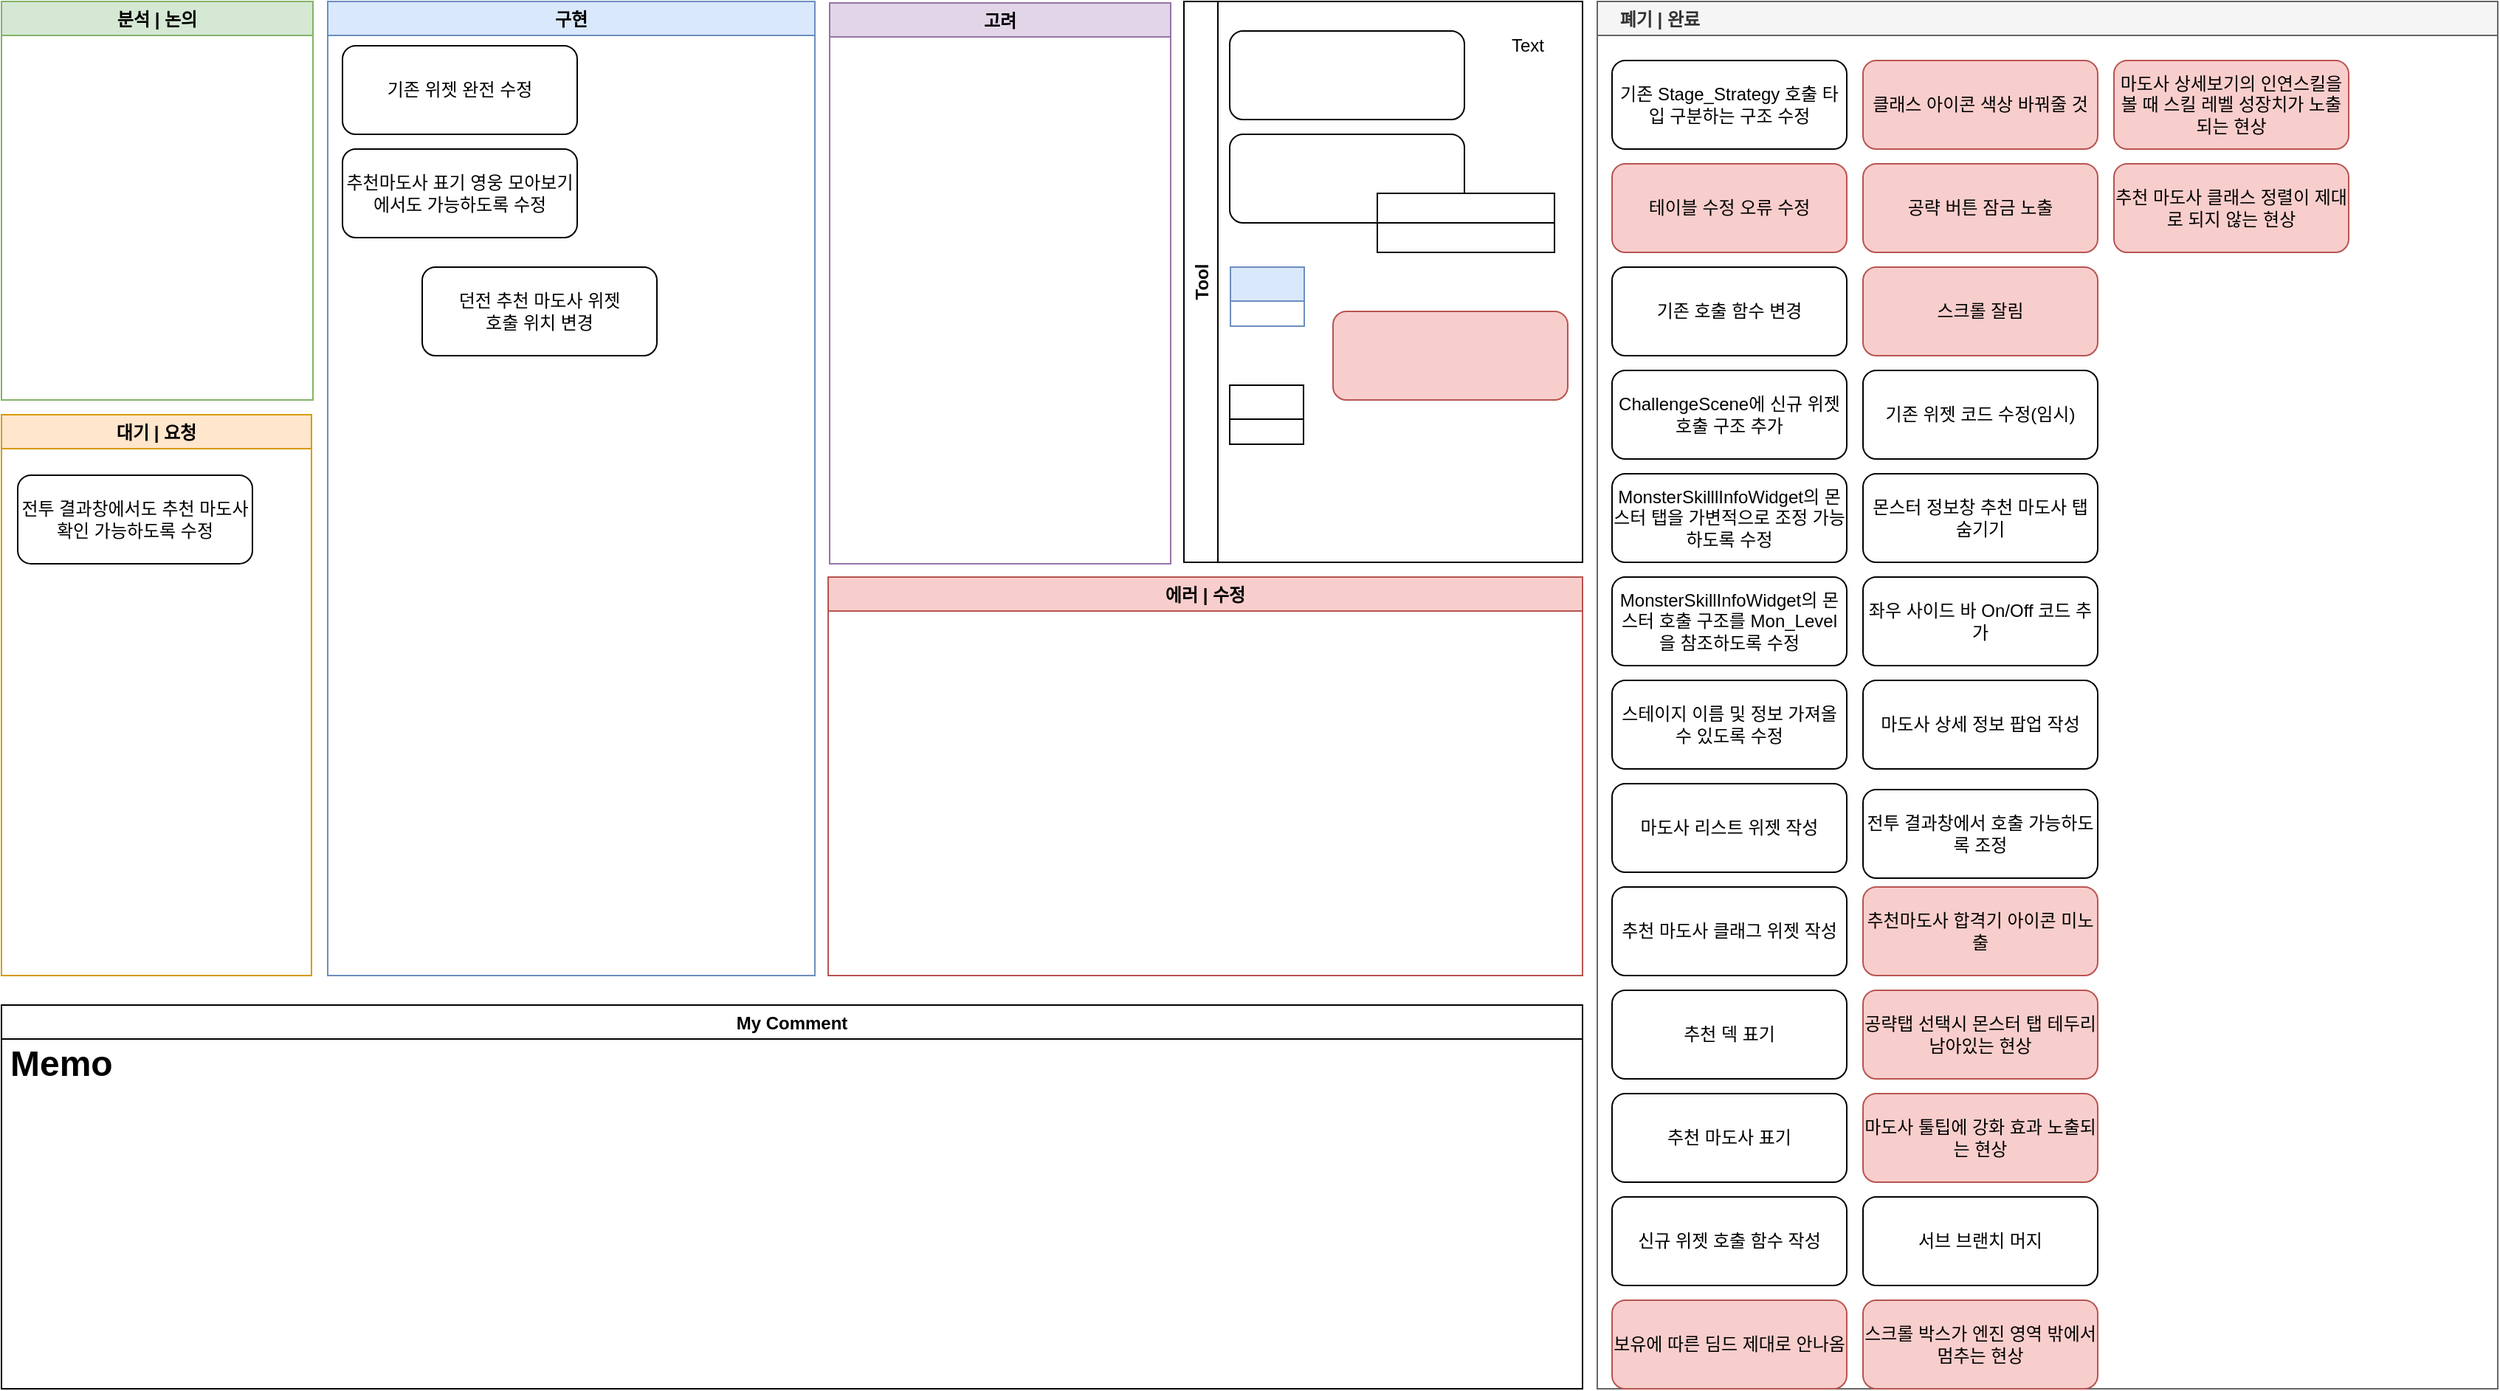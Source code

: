 <mxfile version="21.6.6" type="github">
  <diagram id="sQ8EXhfYu_Z4RW1TYD9f" name="Page-1">
    <mxGraphModel dx="1434" dy="758" grid="1" gridSize="10" guides="1" tooltips="1" connect="0" arrows="1" fold="1" page="1" pageScale="1" pageWidth="827" pageHeight="1169" math="0" shadow="0">
      <root>
        <mxCell id="0" />
        <mxCell id="1" parent="0" />
        <mxCell id="wOnGFkAYj0Utu0_wV-MN-16" value="구현" style="swimlane;fillColor=#dae8fc;strokeColor=#6c8ebf;" parent="1" vertex="1">
          <mxGeometry x="270" y="50" width="330" height="660" as="geometry" />
        </mxCell>
        <mxCell id="9A0mLHsorhuxDrabdEOj-9" value="에러 | 수정" style="swimlane;fillColor=#f8cecc;strokeColor=#b85450;startSize=23;" parent="wOnGFkAYj0Utu0_wV-MN-16" vertex="1">
          <mxGeometry x="339" y="390" width="511" height="270" as="geometry">
            <mxRectangle x="620" y="440" width="90" height="23" as="alternateBounds" />
          </mxGeometry>
        </mxCell>
        <mxCell id="wOnGFkAYj0Utu0_wV-MN-18" value="고려" style="swimlane;fillColor=#e1d5e7;strokeColor=#9673a6;" parent="wOnGFkAYj0Utu0_wV-MN-16" vertex="1">
          <mxGeometry x="340" y="1" width="231" height="380" as="geometry" />
        </mxCell>
        <mxCell id="rHGuIm1BuCQ5DgF4SuUG-16" value="기존 위젯 완전 수정" style="rounded=1;whiteSpace=wrap;html=1;" parent="wOnGFkAYj0Utu0_wV-MN-16" vertex="1">
          <mxGeometry x="10" y="30" width="159" height="60" as="geometry" />
        </mxCell>
        <mxCell id="rHGuIm1BuCQ5DgF4SuUG-22" value="추천마도사 표기 영웅 모아보기에서도 가능하도록 수정" style="rounded=1;whiteSpace=wrap;html=1;" parent="wOnGFkAYj0Utu0_wV-MN-16" vertex="1">
          <mxGeometry x="10" y="100" width="159" height="60" as="geometry" />
        </mxCell>
        <mxCell id="ZqfSHBfJASZd3rZq1coX-1" value="던전 추천 마도사 위젯&lt;br&gt;호출 위치 변경" style="rounded=1;whiteSpace=wrap;html=1;" vertex="1" parent="wOnGFkAYj0Utu0_wV-MN-16">
          <mxGeometry x="64" y="180" width="159" height="60" as="geometry" />
        </mxCell>
        <mxCell id="wOnGFkAYj0Utu0_wV-MN-17" value="분석 | 논의" style="swimlane;strokeColor=#82b366;fillColor=#D5E8D4;" parent="1" vertex="1">
          <mxGeometry x="49" y="50" width="211" height="270" as="geometry" />
        </mxCell>
        <mxCell id="MTrl5ynQiznJmTlUDSWs-4" value="대기 | 요청" style="swimlane;strokeColor=#d79b00;fillColor=#ffe6cc;" parent="1" vertex="1">
          <mxGeometry x="49" y="330" width="210" height="380" as="geometry" />
        </mxCell>
        <mxCell id="rHGuIm1BuCQ5DgF4SuUG-26" value="전투 결과창에서도 추천 마도사 확인 가능하도록 수정" style="rounded=1;whiteSpace=wrap;html=1;" parent="MTrl5ynQiznJmTlUDSWs-4" vertex="1">
          <mxGeometry x="11" y="41" width="159" height="60" as="geometry" />
        </mxCell>
        <mxCell id="hDPYIisuoytdxOGGVnbc-3" value="    폐기 | 완료" style="swimlane;strokeColor=#666666;fillColor=#f5f5f5;fontColor=#333333;align=left;" parent="1" vertex="1">
          <mxGeometry x="1130" y="50" width="610" height="940" as="geometry">
            <mxRectangle x="1130" y="50" width="90" height="23" as="alternateBounds" />
          </mxGeometry>
        </mxCell>
        <mxCell id="3UnPyx0yrbw4a88SuA1K-1" value="기존 Stage_Strategy 호출 타입 구분하는 구조 수정" style="rounded=1;whiteSpace=wrap;html=1;" parent="hDPYIisuoytdxOGGVnbc-3" vertex="1">
          <mxGeometry x="10" y="40" width="159" height="60" as="geometry" />
        </mxCell>
        <mxCell id="3UnPyx0yrbw4a88SuA1K-5" value="테이블 수정 오류 수정" style="rounded=1;whiteSpace=wrap;html=1;fillColor=#f8cecc;strokeColor=#b85450;" parent="hDPYIisuoytdxOGGVnbc-3" vertex="1">
          <mxGeometry x="10" y="110" width="159" height="60" as="geometry" />
        </mxCell>
        <mxCell id="3UnPyx0yrbw4a88SuA1K-6" value="기존 호출 함수 변경" style="rounded=1;whiteSpace=wrap;html=1;" parent="hDPYIisuoytdxOGGVnbc-3" vertex="1">
          <mxGeometry x="10" y="180" width="159" height="60" as="geometry" />
        </mxCell>
        <mxCell id="7CCVxl33b37e4v3HeEtN-1" value="ChallengeScene에 신규 위젯 호출 구조 추가" style="rounded=1;whiteSpace=wrap;html=1;" parent="hDPYIisuoytdxOGGVnbc-3" vertex="1">
          <mxGeometry x="10" y="250" width="159" height="60" as="geometry" />
        </mxCell>
        <mxCell id="3UnPyx0yrbw4a88SuA1K-9" value="MonsterSkilllInfoWidget의 몬스터 탭을 가변적으로 조정 가능하도록 수정" style="rounded=1;whiteSpace=wrap;html=1;" parent="hDPYIisuoytdxOGGVnbc-3" vertex="1">
          <mxGeometry x="10" y="320" width="159" height="60" as="geometry" />
        </mxCell>
        <mxCell id="3UnPyx0yrbw4a88SuA1K-8" value="MonsterSkillInfoWidget의 몬스터 호출 구조를 Mon_Level을 참조하도록 수정" style="rounded=1;whiteSpace=wrap;html=1;" parent="hDPYIisuoytdxOGGVnbc-3" vertex="1">
          <mxGeometry x="10" y="390" width="159" height="60" as="geometry" />
        </mxCell>
        <mxCell id="rHGuIm1BuCQ5DgF4SuUG-6" value="스테이지 이름 및 정보 가져올 수 있도록 수정" style="rounded=1;whiteSpace=wrap;html=1;" parent="hDPYIisuoytdxOGGVnbc-3" vertex="1">
          <mxGeometry x="10" y="460" width="159" height="60" as="geometry" />
        </mxCell>
        <mxCell id="rHGuIm1BuCQ5DgF4SuUG-8" value="마도사 리스트 위젯 작성" style="rounded=1;whiteSpace=wrap;html=1;" parent="hDPYIisuoytdxOGGVnbc-3" vertex="1">
          <mxGeometry x="10" y="530" width="159" height="60" as="geometry" />
        </mxCell>
        <mxCell id="rHGuIm1BuCQ5DgF4SuUG-9" value="추천 마도사 클래그 위젯 작성" style="rounded=1;whiteSpace=wrap;html=1;" parent="hDPYIisuoytdxOGGVnbc-3" vertex="1">
          <mxGeometry x="10" y="600" width="159" height="60" as="geometry" />
        </mxCell>
        <mxCell id="rHGuIm1BuCQ5DgF4SuUG-7" value="추천 덱 표기" style="rounded=1;whiteSpace=wrap;html=1;" parent="hDPYIisuoytdxOGGVnbc-3" vertex="1">
          <mxGeometry x="10" y="670" width="159" height="60" as="geometry" />
        </mxCell>
        <mxCell id="rHGuIm1BuCQ5DgF4SuUG-10" value="추천 마도사 표기" style="rounded=1;whiteSpace=wrap;html=1;" parent="hDPYIisuoytdxOGGVnbc-3" vertex="1">
          <mxGeometry x="10" y="740" width="159" height="60" as="geometry" />
        </mxCell>
        <mxCell id="3UnPyx0yrbw4a88SuA1K-7" value="신규 위젯 호출 함수 작성" style="rounded=1;whiteSpace=wrap;html=1;" parent="hDPYIisuoytdxOGGVnbc-3" vertex="1">
          <mxGeometry x="10" y="810" width="159" height="60" as="geometry" />
        </mxCell>
        <mxCell id="rHGuIm1BuCQ5DgF4SuUG-11" value="보유에 따른 딤드 제대로 안나옴" style="rounded=1;whiteSpace=wrap;html=1;fillColor=#f8cecc;strokeColor=#b85450;" parent="hDPYIisuoytdxOGGVnbc-3" vertex="1">
          <mxGeometry x="10" y="880" width="159" height="60" as="geometry" />
        </mxCell>
        <mxCell id="rHGuIm1BuCQ5DgF4SuUG-14" value="클래스 아이콘 색상 바꿔줄 것" style="rounded=1;whiteSpace=wrap;html=1;fillColor=#f8cecc;strokeColor=#b85450;" parent="hDPYIisuoytdxOGGVnbc-3" vertex="1">
          <mxGeometry x="180" y="40" width="159" height="60" as="geometry" />
        </mxCell>
        <mxCell id="rHGuIm1BuCQ5DgF4SuUG-13" value="공략 버튼 잠금 노출" style="rounded=1;whiteSpace=wrap;html=1;fillColor=#f8cecc;strokeColor=#b85450;" parent="hDPYIisuoytdxOGGVnbc-3" vertex="1">
          <mxGeometry x="180" y="110" width="159" height="60" as="geometry" />
        </mxCell>
        <mxCell id="rHGuIm1BuCQ5DgF4SuUG-12" value="스크롤 잘림" style="rounded=1;whiteSpace=wrap;html=1;fillColor=#f8cecc;strokeColor=#b85450;" parent="hDPYIisuoytdxOGGVnbc-3" vertex="1">
          <mxGeometry x="180" y="180" width="159" height="60" as="geometry" />
        </mxCell>
        <mxCell id="rHGuIm1BuCQ5DgF4SuUG-17" value="기존 위젯 코드 수정(임시)" style="rounded=1;whiteSpace=wrap;html=1;" parent="hDPYIisuoytdxOGGVnbc-3" vertex="1">
          <mxGeometry x="180" y="250" width="159" height="60" as="geometry" />
        </mxCell>
        <mxCell id="rHGuIm1BuCQ5DgF4SuUG-20" value="몬스터 정보창 추천 마도사 탭 숨기기" style="rounded=1;whiteSpace=wrap;html=1;" parent="hDPYIisuoytdxOGGVnbc-3" vertex="1">
          <mxGeometry x="180" y="320" width="159" height="60" as="geometry" />
        </mxCell>
        <mxCell id="rHGuIm1BuCQ5DgF4SuUG-21" value="좌우 사이드 바 On/Off 코드 추가" style="rounded=1;whiteSpace=wrap;html=1;" parent="hDPYIisuoytdxOGGVnbc-3" vertex="1">
          <mxGeometry x="180" y="390" width="159" height="60" as="geometry" />
        </mxCell>
        <mxCell id="rHGuIm1BuCQ5DgF4SuUG-15" value="마도사 상세 정보 팝업 작성" style="rounded=1;whiteSpace=wrap;html=1;" parent="hDPYIisuoytdxOGGVnbc-3" vertex="1">
          <mxGeometry x="180" y="460" width="159" height="60" as="geometry" />
        </mxCell>
        <mxCell id="rHGuIm1BuCQ5DgF4SuUG-18" value="전투 결과창에서 호출 가능하도록 조정" style="rounded=1;whiteSpace=wrap;html=1;" parent="hDPYIisuoytdxOGGVnbc-3" vertex="1">
          <mxGeometry x="180" y="534" width="159" height="60" as="geometry" />
        </mxCell>
        <mxCell id="rHGuIm1BuCQ5DgF4SuUG-24" value="추천마도사 합격기 아이콘 미노출" style="rounded=1;whiteSpace=wrap;html=1;fillColor=#f8cecc;strokeColor=#b85450;" parent="hDPYIisuoytdxOGGVnbc-3" vertex="1">
          <mxGeometry x="180" y="600" width="159" height="60" as="geometry" />
        </mxCell>
        <mxCell id="rHGuIm1BuCQ5DgF4SuUG-25" value="공략탭 선택시 몬스터 탭 테두리 남아있는 현상" style="rounded=1;whiteSpace=wrap;html=1;fillColor=#f8cecc;strokeColor=#b85450;" parent="hDPYIisuoytdxOGGVnbc-3" vertex="1">
          <mxGeometry x="180" y="670" width="159" height="60" as="geometry" />
        </mxCell>
        <mxCell id="rHGuIm1BuCQ5DgF4SuUG-23" value="마도사 툴팁에 강화 효과 노출되는 현상" style="rounded=1;whiteSpace=wrap;html=1;fillColor=#f8cecc;strokeColor=#b85450;" parent="hDPYIisuoytdxOGGVnbc-3" vertex="1">
          <mxGeometry x="180" y="740" width="159" height="60" as="geometry" />
        </mxCell>
        <mxCell id="rHGuIm1BuCQ5DgF4SuUG-27" value="서브 브랜치 머지" style="rounded=1;whiteSpace=wrap;html=1;" parent="hDPYIisuoytdxOGGVnbc-3" vertex="1">
          <mxGeometry x="180" y="810" width="159" height="60" as="geometry" />
        </mxCell>
        <mxCell id="ZqfSHBfJASZd3rZq1coX-2" value="스크롤 박스가 엔진 영역 밖에서 멈추는 현상" style="rounded=1;whiteSpace=wrap;html=1;fillColor=#f8cecc;strokeColor=#b85450;" vertex="1" parent="hDPYIisuoytdxOGGVnbc-3">
          <mxGeometry x="180" y="880" width="159" height="60" as="geometry" />
        </mxCell>
        <mxCell id="ZqfSHBfJASZd3rZq1coX-4" value="마도사 상세보기의 인연스킬을 볼 때 스킬 레벨 성장치가 노출되는 현상" style="rounded=1;whiteSpace=wrap;html=1;fillColor=#f8cecc;strokeColor=#b85450;" vertex="1" parent="hDPYIisuoytdxOGGVnbc-3">
          <mxGeometry x="350" y="40" width="159" height="60" as="geometry" />
        </mxCell>
        <mxCell id="ZqfSHBfJASZd3rZq1coX-3" value="추천 마도사 클래스 정렬이 제대로 되지 않는 현상" style="rounded=1;whiteSpace=wrap;html=1;fillColor=#f8cecc;strokeColor=#b85450;" vertex="1" parent="hDPYIisuoytdxOGGVnbc-3">
          <mxGeometry x="350" y="110" width="159" height="60" as="geometry" />
        </mxCell>
        <mxCell id="6kkVd8V_ymKgZ0_L0vxy-3" value="My Comment" style="swimlane;" parent="1" vertex="1">
          <mxGeometry x="49" y="730" width="1071" height="260" as="geometry">
            <mxRectangle x="49" y="720" width="100" height="23" as="alternateBounds" />
          </mxGeometry>
        </mxCell>
        <mxCell id="KfCYHrgsOKh0RXw9eGPa-2" value="&lt;h1&gt;Memo&lt;/h1&gt;" style="text;html=1;strokeColor=none;fillColor=none;spacing=5;spacingTop=-20;whiteSpace=wrap;overflow=hidden;rounded=0;align=left;" parent="6kkVd8V_ymKgZ0_L0vxy-3" vertex="1">
          <mxGeometry x="1" y="20" width="1070" height="240" as="geometry" />
        </mxCell>
        <mxCell id="oumLD8d3DvaTa1NXrWpt-27" value="Tool" style="swimlane;horizontal=0;" parent="1" vertex="1">
          <mxGeometry x="850" y="50" width="270" height="380" as="geometry" />
        </mxCell>
        <mxCell id="oumLD8d3DvaTa1NXrWpt-31" value="" style="group" parent="oumLD8d3DvaTa1NXrWpt-27" vertex="1" connectable="0">
          <mxGeometry x="31" y="90" width="220" height="80" as="geometry" />
        </mxCell>
        <mxCell id="oumLD8d3DvaTa1NXrWpt-28" value="" style="rounded=1;whiteSpace=wrap;html=1;" parent="oumLD8d3DvaTa1NXrWpt-31" vertex="1">
          <mxGeometry width="159" height="60" as="geometry" />
        </mxCell>
        <mxCell id="oumLD8d3DvaTa1NXrWpt-29" value="" style="rounded=0;whiteSpace=wrap;html=1;" parent="oumLD8d3DvaTa1NXrWpt-31" vertex="1">
          <mxGeometry x="100" y="60" width="120" height="20" as="geometry" />
        </mxCell>
        <mxCell id="oumLD8d3DvaTa1NXrWpt-30" value="" style="rounded=0;whiteSpace=wrap;html=1;" parent="oumLD8d3DvaTa1NXrWpt-31" vertex="1">
          <mxGeometry x="100" y="40" width="120" height="20" as="geometry" />
        </mxCell>
        <mxCell id="oumLD8d3DvaTa1NXrWpt-32" value="" style="swimlane;fillColor=#dae8fc;strokeColor=#6c8ebf;" parent="oumLD8d3DvaTa1NXrWpt-27" vertex="1" collapsed="1">
          <mxGeometry x="31.5" y="180" width="50" height="40" as="geometry">
            <mxRectangle x="31.5" y="180" width="219.5" height="60" as="alternateBounds" />
          </mxGeometry>
        </mxCell>
        <mxCell id="oumLD8d3DvaTa1NXrWpt-34" value="" style="swimlane;" parent="oumLD8d3DvaTa1NXrWpt-27" vertex="1" collapsed="1">
          <mxGeometry x="31" y="260" width="50" height="40" as="geometry">
            <mxRectangle x="31" y="260" width="219" height="50" as="alternateBounds" />
          </mxGeometry>
        </mxCell>
        <mxCell id="Fb32EvJjGHJRLybvlaYY-3" value="Text" style="text;html=1;align=left;verticalAlign=middle;resizable=0;points=[];autosize=1;strokeColor=none;" parent="oumLD8d3DvaTa1NXrWpt-27" vertex="1">
          <mxGeometry x="220" y="20" width="40" height="20" as="geometry" />
        </mxCell>
        <mxCell id="tH88tRurDEZZYX3UZ1Wb-1" value="" style="rounded=1;whiteSpace=wrap;html=1;" parent="oumLD8d3DvaTa1NXrWpt-27" vertex="1">
          <mxGeometry x="31" y="20" width="159" height="60" as="geometry" />
        </mxCell>
        <mxCell id="8vmb4RLjWRvc2X2qJKQM-1" value="" style="rounded=1;whiteSpace=wrap;html=1;fillColor=#f8cecc;strokeColor=#b85450;" parent="oumLD8d3DvaTa1NXrWpt-27" vertex="1">
          <mxGeometry x="101" y="210" width="159" height="60" as="geometry" />
        </mxCell>
      </root>
    </mxGraphModel>
  </diagram>
</mxfile>
